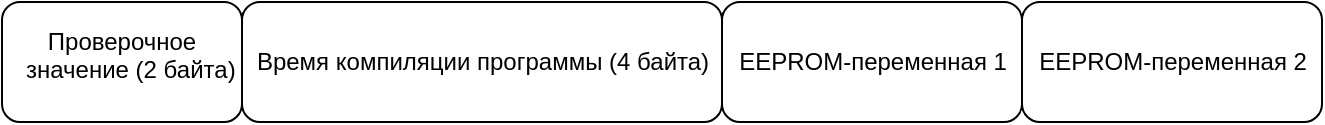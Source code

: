 <mxfile version="21.2.9" type="device">
  <diagram id="L7Ecyuw07_8SLwQlUtcT" name="Page-1">
    <mxGraphModel dx="1434" dy="780" grid="1" gridSize="10" guides="1" tooltips="1" connect="1" arrows="1" fold="1" page="1" pageScale="1" pageWidth="827" pageHeight="1169" math="0" shadow="0">
      <root>
        <mxCell id="0" />
        <mxCell id="1" parent="0" />
        <mxCell id="lEa36Cqtsujh-2_FKmsS-2" value="" style="rounded=1;html=1;labelBackgroundColor=none;horizontal=1;" parent="1" vertex="1">
          <mxGeometry x="120" y="40" width="120" height="60" as="geometry" />
        </mxCell>
        <mxCell id="lEa36Cqtsujh-2_FKmsS-35" value="значение (2 байта)" style="text;html=1;fontSize=12;" parent="1" vertex="1">
          <mxGeometry x="130" y="60" width="50" height="30" as="geometry" />
        </mxCell>
        <mxCell id="lEa36Cqtsujh-2_FKmsS-43" value="Проверочное" style="text;html=1;strokeColor=none;fillColor=none;align=center;verticalAlign=middle;whiteSpace=wrap;rounded=0;shadow=0;labelBackgroundColor=none;fontSize=12;" parent="1" vertex="1">
          <mxGeometry x="160" y="50" width="40" height="20" as="geometry" />
        </mxCell>
        <mxCell id="y9WOQqME95E-GhDoPVtn-2" value="Время компиляции программы (4 байта)" style="rounded=1;html=1;labelBackgroundColor=none;horizontal=1;" vertex="1" parent="1">
          <mxGeometry x="240" y="40" width="240" height="60" as="geometry" />
        </mxCell>
        <mxCell id="y9WOQqME95E-GhDoPVtn-4" value="EEPROM-переменная 1" style="rounded=1;html=1;align=center;labelBackgroundColor=none;horizontal=1;" vertex="1" parent="1">
          <mxGeometry x="480" y="40" width="150" height="60" as="geometry" />
        </mxCell>
        <mxCell id="y9WOQqME95E-GhDoPVtn-5" value="EEPROM-переменная 2" style="rounded=1;html=1;align=center;labelBackgroundColor=none;horizontal=1;" vertex="1" parent="1">
          <mxGeometry x="630" y="40" width="150" height="60" as="geometry" />
        </mxCell>
      </root>
    </mxGraphModel>
  </diagram>
</mxfile>
